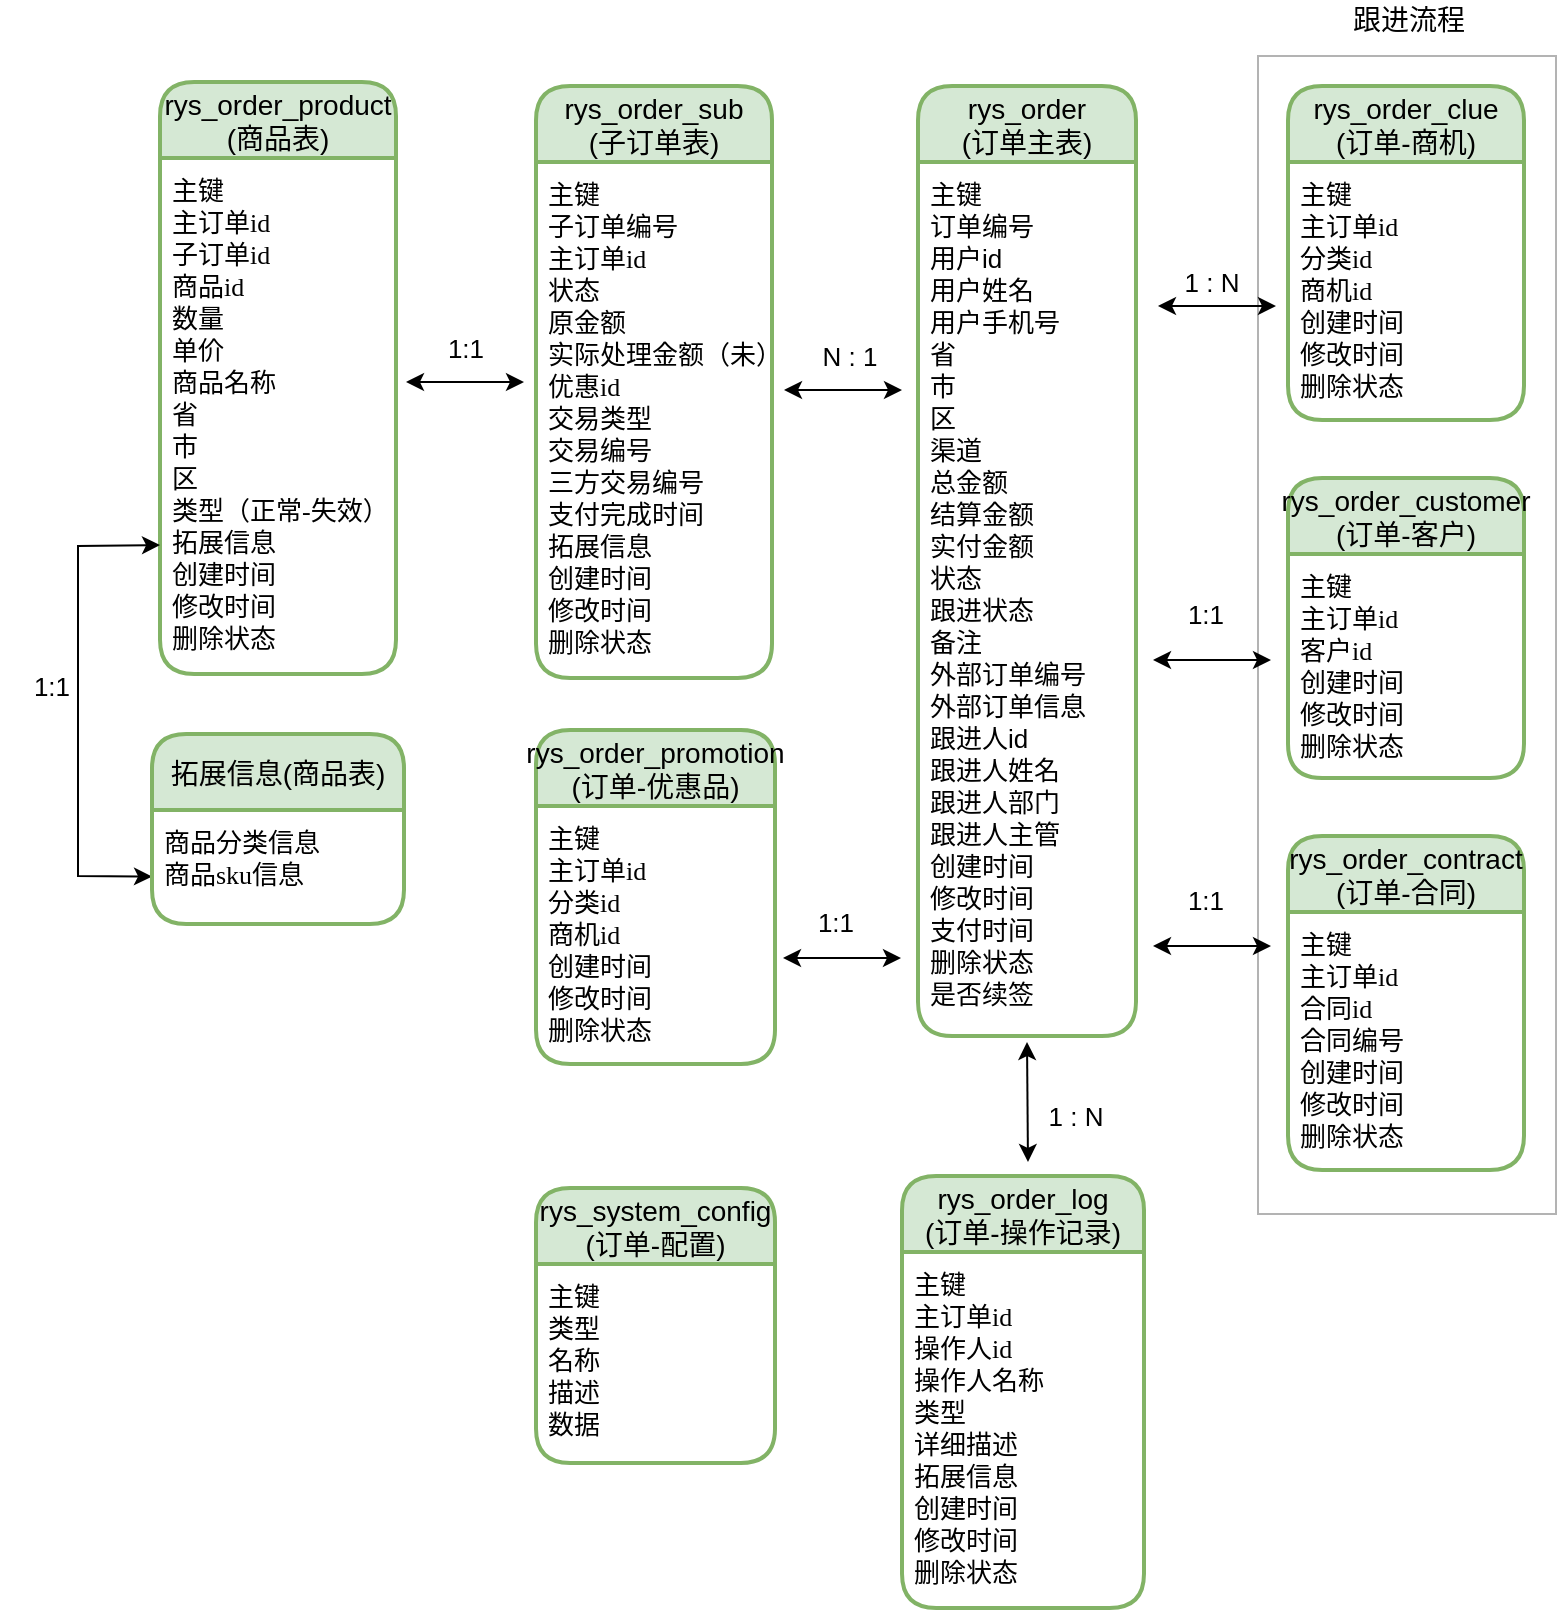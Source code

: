 <mxfile version="13.6.6" type="github"><diagram id="o3AKABB_KRbzLcZyw3go" name="第 1 页"><mxGraphModel dx="1673" dy="878" grid="0" gridSize="10" guides="1" tooltips="1" connect="1" arrows="1" fold="1" page="0" pageScale="1" pageWidth="827" pageHeight="1169" math="0" shadow="0"><root><mxCell id="0"/><mxCell id="1" parent="0"/><mxCell id="-bNErW5I90OKjNKYonKE-76" value="" style="rounded=0;whiteSpace=wrap;html=1;sketch=0;strokeColor=#B3B3B3;" vertex="1" parent="1"><mxGeometry x="728" y="80" width="149" height="579" as="geometry"/></mxCell><mxCell id="-bNErW5I90OKjNKYonKE-27" value="1:1" style="text;html=1;strokeColor=none;fillColor=none;align=center;verticalAlign=middle;whiteSpace=wrap;rounded=0;shadow=0;glass=0;fontFamily=Helvetica;fontSize=13;" vertex="1" parent="1"><mxGeometry x="306" y="216" width="52" height="20" as="geometry"/></mxCell><mxCell id="-bNErW5I90OKjNKYonKE-5" value="rys_order_product&#10;(商品表)" style="swimlane;childLayout=stackLayout;horizontal=1;startSize=38;horizontalStack=0;rounded=1;fontSize=14;fontStyle=0;strokeWidth=2;resizeParent=0;resizeLast=1;shadow=0;dashed=0;align=center;swimlaneLine=1;fillColor=#d5e8d4;strokeColor=#82b366;" vertex="1" parent="1"><mxGeometry x="179" y="93" width="118" height="296" as="geometry"/></mxCell><mxCell id="-bNErW5I90OKjNKYonKE-6" value="主键&#10;主订单id&#10;子订单id&#10;商品id&#10;数量&#10;单价&#10;商品名称&#10;省&#10;市&#10;区&#10;类型（正常-失效）&#10;拓展信息&#10;创建时间&#10;修改时间&#10;删除状态&#10;&#10;&#10;&#10;" style="align=left;strokeColor=none;fillColor=none;spacingLeft=4;fontSize=13;verticalAlign=top;resizable=0;rotatable=0;part=1;horizontal=1;spacingTop=2;spacing=2;fontFamily=Verdana;" vertex="1" parent="-bNErW5I90OKjNKYonKE-5"><mxGeometry y="38" width="118" height="258" as="geometry"/></mxCell><mxCell id="-bNErW5I90OKjNKYonKE-3" value="rys_order_sub&#10;(子订单表)" style="swimlane;childLayout=stackLayout;horizontal=1;startSize=38;horizontalStack=0;rounded=1;fontSize=14;fontStyle=0;strokeWidth=2;resizeParent=0;resizeLast=1;shadow=0;dashed=0;align=center;swimlaneLine=1;fillColor=#d5e8d4;strokeColor=#82b366;" vertex="1" parent="1"><mxGeometry x="367" y="95" width="118" height="296" as="geometry"/></mxCell><mxCell id="-bNErW5I90OKjNKYonKE-4" value="主键&#10;子订单编号&#10;主订单id&#10;状态&#10;原金额&#10;实际处理金额（未）&#10;优惠id&#10;交易类型&#10;交易编号&#10;三方交易编号&#10;支付完成时间&#10;拓展信息&#10;创建时间&#10;修改时间&#10;删除状态&#10;&#10;&#10;" style="align=left;strokeColor=none;fillColor=none;spacingLeft=4;fontSize=13;verticalAlign=top;resizable=0;rotatable=0;part=1;horizontal=1;spacingTop=2;spacing=2;fontFamily=Verdana;" vertex="1" parent="-bNErW5I90OKjNKYonKE-3"><mxGeometry y="38" width="118" height="258" as="geometry"/></mxCell><mxCell id="-bNErW5I90OKjNKYonKE-44" value="N : 1" style="text;html=1;strokeColor=none;fillColor=none;align=center;verticalAlign=middle;whiteSpace=wrap;rounded=0;shadow=0;glass=0;fontFamily=Helvetica;fontSize=13;" vertex="1" parent="1"><mxGeometry x="498" y="220" width="52" height="20" as="geometry"/></mxCell><mxCell id="-bNErW5I90OKjNKYonKE-1" value="rys_order&#10;(订单主表)" style="swimlane;childLayout=stackLayout;horizontal=1;startSize=38;horizontalStack=0;rounded=1;fontSize=14;fontStyle=0;strokeWidth=2;resizeParent=0;resizeLast=1;shadow=0;dashed=0;align=center;swimlaneLine=1;fillColor=#d5e8d4;strokeColor=#82b366;" vertex="1" parent="1"><mxGeometry x="558" y="95" width="109" height="475" as="geometry"/></mxCell><mxCell id="-bNErW5I90OKjNKYonKE-2" value="主键&#10;订单编号&#10;用户id&#10;用户姓名&#10;用户手机号&#10;省&#10;市&#10;区&#10;渠道&#10;总金额&#10;结算金额&#10;实付金额&#10;状态&#10;跟进状态&#10;备注&#10;外部订单编号&#10;外部订单信息&#10;跟进人id&#10;跟进人姓名&#10;跟进人部门&#10;跟进人主管&#10;创建时间&#10;修改时间&#10;支付时间&#10;删除状态&#10;是否续签&#10;&#10;&#10;&#10;" style="align=left;strokeColor=none;fillColor=none;spacingLeft=4;fontSize=13;verticalAlign=top;resizable=0;rotatable=0;part=1;horizontal=1;spacingTop=2;spacing=2;fontFamily=Helvetica;" vertex="1" parent="-bNErW5I90OKjNKYonKE-1"><mxGeometry y="38" width="109" height="437" as="geometry"/></mxCell><mxCell id="-bNErW5I90OKjNKYonKE-54" value="" style="shape=parallelogram;perimeter=parallelogramPerimeter;whiteSpace=wrap;html=1;fixedSize=1;rounded=1;shadow=0;dashed=0;fontSize=14;fontStyle=0;strokeColor=#82b366;strokeWidth=2;fillColor=#d5e8d4;startSize=38;" vertex="1" parent="-bNErW5I90OKjNKYonKE-1"><mxGeometry y="475" width="109" as="geometry"/></mxCell><mxCell id="-bNErW5I90OKjNKYonKE-7" value="rys_order_promotion&#10;(订单-优惠品)" style="swimlane;childLayout=stackLayout;horizontal=1;startSize=38;horizontalStack=0;rounded=1;fontSize=14;fontStyle=0;strokeWidth=2;resizeParent=0;resizeLast=1;shadow=0;dashed=0;align=center;swimlaneLine=1;fillColor=#d5e8d4;strokeColor=#82b366;" vertex="1" parent="1"><mxGeometry x="367" y="417" width="119.5" height="167" as="geometry"/></mxCell><mxCell id="-bNErW5I90OKjNKYonKE-8" value="主键&#10;主订单id&#10;分类id&#10;商机id&#10;创建时间&#10;修改时间&#10;删除状态&#10;&#10;&#10;" style="align=left;strokeColor=none;fillColor=none;spacingLeft=4;fontSize=13;verticalAlign=top;resizable=0;rotatable=0;part=1;horizontal=1;spacingTop=2;spacing=2;fontFamily=Verdana;" vertex="1" parent="-bNErW5I90OKjNKYonKE-7"><mxGeometry y="38" width="119.5" height="129" as="geometry"/></mxCell><mxCell id="-bNErW5I90OKjNKYonKE-46" value="1:1" style="text;html=1;strokeColor=none;fillColor=none;align=center;verticalAlign=middle;whiteSpace=wrap;rounded=0;shadow=0;glass=0;fontFamily=Helvetica;fontSize=13;" vertex="1" parent="1"><mxGeometry x="491" y="503" width="52" height="20" as="geometry"/></mxCell><mxCell id="-bNErW5I90OKjNKYonKE-51" value="1:1" style="text;html=1;strokeColor=none;fillColor=none;align=center;verticalAlign=middle;whiteSpace=wrap;rounded=0;shadow=0;glass=0;fontFamily=Helvetica;fontSize=13;" vertex="1" parent="1"><mxGeometry x="99" y="385" width="52" height="20" as="geometry"/></mxCell><mxCell id="-bNErW5I90OKjNKYonKE-18" value="rys_order_clue&#10;(订单-商机)" style="swimlane;childLayout=stackLayout;horizontal=1;startSize=38;horizontalStack=0;rounded=1;fontSize=14;fontStyle=0;strokeWidth=2;resizeParent=0;resizeLast=1;shadow=0;dashed=0;align=center;swimlaneLine=1;fillColor=#d5e8d4;strokeColor=#82b366;" vertex="1" parent="1"><mxGeometry x="743" y="95" width="118" height="167" as="geometry"/></mxCell><mxCell id="-bNErW5I90OKjNKYonKE-19" value="主键&#10;主订单id&#10;分类id&#10;商机id&#10;创建时间&#10;修改时间&#10;删除状态&#10;&#10;&#10;" style="align=left;strokeColor=none;fillColor=none;spacingLeft=4;fontSize=13;verticalAlign=top;resizable=0;rotatable=0;part=1;horizontal=1;spacingTop=2;spacing=2;fontFamily=Verdana;" vertex="1" parent="-bNErW5I90OKjNKYonKE-18"><mxGeometry y="38" width="118" height="129" as="geometry"/></mxCell><mxCell id="-bNErW5I90OKjNKYonKE-20" value="rys_order_customer&#10;(订单-客户)" style="swimlane;childLayout=stackLayout;horizontal=1;startSize=38;horizontalStack=0;rounded=1;fontSize=14;fontStyle=0;strokeWidth=2;resizeParent=0;resizeLast=1;shadow=0;dashed=0;align=center;swimlaneLine=1;fillColor=#d5e8d4;strokeColor=#82b366;" vertex="1" parent="1"><mxGeometry x="743" y="291" width="118" height="150" as="geometry"/></mxCell><mxCell id="-bNErW5I90OKjNKYonKE-21" value="主键&#10;主订单id&#10;客户id&#10;创建时间&#10;修改时间&#10;删除状态&#10;&#10;&#10;" style="align=left;strokeColor=none;fillColor=none;spacingLeft=4;fontSize=13;verticalAlign=top;resizable=0;rotatable=0;part=1;horizontal=1;spacingTop=2;spacing=2;fontFamily=Verdana;" vertex="1" parent="-bNErW5I90OKjNKYonKE-20"><mxGeometry y="38" width="118" height="112" as="geometry"/></mxCell><mxCell id="-bNErW5I90OKjNKYonKE-22" value="rys_order_contract&#10;(订单-合同)" style="swimlane;childLayout=stackLayout;horizontal=1;startSize=38;horizontalStack=0;rounded=1;fontSize=14;fontStyle=0;strokeWidth=2;resizeParent=0;resizeLast=1;shadow=0;dashed=0;align=center;swimlaneLine=1;fillColor=#d5e8d4;strokeColor=#82b366;" vertex="1" parent="1"><mxGeometry x="743" y="470" width="118" height="167" as="geometry"/></mxCell><mxCell id="-bNErW5I90OKjNKYonKE-23" value="主键&#10;主订单id&#10;合同id&#10;合同编号&#10;创建时间&#10;修改时间&#10;删除状态&#10;&#10;&#10;" style="align=left;strokeColor=none;fillColor=none;spacingLeft=4;fontSize=13;verticalAlign=top;resizable=0;rotatable=0;part=1;horizontal=1;spacingTop=2;spacing=2;fontFamily=Verdana;" vertex="1" parent="-bNErW5I90OKjNKYonKE-22"><mxGeometry y="38" width="118" height="129" as="geometry"/></mxCell><mxCell id="-bNErW5I90OKjNKYonKE-53" value="1 : N" style="text;html=1;strokeColor=none;fillColor=none;align=center;verticalAlign=middle;whiteSpace=wrap;rounded=0;shadow=0;glass=0;fontFamily=Helvetica;fontSize=13;" vertex="1" parent="1"><mxGeometry x="611" y="600" width="52" height="20" as="geometry"/></mxCell><mxCell id="-bNErW5I90OKjNKYonKE-55" value="" style="endArrow=classic;startArrow=classic;html=1;exitX=0;exitY=0.75;exitDx=0;exitDy=0;entryX=0;entryY=0.75;entryDx=0;entryDy=0;rounded=0;" edge="1" parent="1" source="-bNErW5I90OKjNKYonKE-6" target="-bNErW5I90OKjNKYonKE-38"><mxGeometry width="50" height="50" relative="1" as="geometry"><mxPoint x="41" y="248" as="sourcePoint"/><mxPoint x="91" y="198" as="targetPoint"/><Array as="points"><mxPoint x="138" y="325"/><mxPoint x="138" y="490"/></Array></mxGeometry></mxCell><mxCell id="-bNErW5I90OKjNKYonKE-56" value="" style="endArrow=classic;startArrow=classic;html=1;strokeColor=#000000;exitX=1.017;exitY=0.434;exitDx=0;exitDy=0;exitPerimeter=0;" edge="1" parent="1"><mxGeometry width="50" height="50" relative="1" as="geometry"><mxPoint x="302.006" y="242.972" as="sourcePoint"/><mxPoint x="361" y="243" as="targetPoint"/></mxGeometry></mxCell><mxCell id="-bNErW5I90OKjNKYonKE-57" value="" style="endArrow=classic;startArrow=classic;html=1;strokeColor=#000000;exitX=1.017;exitY=0.434;exitDx=0;exitDy=0;exitPerimeter=0;" edge="1" parent="1"><mxGeometry width="50" height="50" relative="1" as="geometry"><mxPoint x="491.006" y="247.002" as="sourcePoint"/><mxPoint x="550" y="247.03" as="targetPoint"/></mxGeometry></mxCell><mxCell id="-bNErW5I90OKjNKYonKE-59" value="" style="endArrow=classic;startArrow=classic;html=1;strokeColor=#000000;exitX=1.017;exitY=0.434;exitDx=0;exitDy=0;exitPerimeter=0;" edge="1" parent="1"><mxGeometry width="50" height="50" relative="1" as="geometry"><mxPoint x="490.506" y="531.002" as="sourcePoint"/><mxPoint x="549.5" y="531.03" as="targetPoint"/></mxGeometry></mxCell><mxCell id="-bNErW5I90OKjNKYonKE-62" value="" style="endArrow=classic;startArrow=classic;html=1;strokeColor=#000000;exitX=1.017;exitY=0.434;exitDx=0;exitDy=0;exitPerimeter=0;" edge="1" parent="1"><mxGeometry width="50" height="50" relative="1" as="geometry"><mxPoint x="677.996" y="205.002" as="sourcePoint"/><mxPoint x="736.99" y="205.03" as="targetPoint"/></mxGeometry></mxCell><mxCell id="-bNErW5I90OKjNKYonKE-63" value="1 : N" style="text;html=1;strokeColor=none;fillColor=none;align=center;verticalAlign=middle;whiteSpace=wrap;rounded=0;shadow=0;glass=0;fontFamily=Helvetica;fontSize=13;" vertex="1" parent="1"><mxGeometry x="679" y="183" width="52" height="20" as="geometry"/></mxCell><mxCell id="-bNErW5I90OKjNKYonKE-64" value="1:1" style="text;html=1;strokeColor=none;fillColor=none;align=center;verticalAlign=middle;whiteSpace=wrap;rounded=0;shadow=0;glass=0;fontFamily=Helvetica;fontSize=13;" vertex="1" parent="1"><mxGeometry x="676" y="349" width="52" height="20" as="geometry"/></mxCell><mxCell id="-bNErW5I90OKjNKYonKE-65" value="" style="endArrow=classic;startArrow=classic;html=1;strokeColor=#000000;exitX=1.017;exitY=0.434;exitDx=0;exitDy=0;exitPerimeter=0;" edge="1" parent="1"><mxGeometry width="50" height="50" relative="1" as="geometry"><mxPoint x="675.506" y="382.002" as="sourcePoint"/><mxPoint x="734.5" y="382.03" as="targetPoint"/></mxGeometry></mxCell><mxCell id="-bNErW5I90OKjNKYonKE-66" value="1:1" style="text;html=1;strokeColor=none;fillColor=none;align=center;verticalAlign=middle;whiteSpace=wrap;rounded=0;shadow=0;glass=0;fontFamily=Helvetica;fontSize=13;" vertex="1" parent="1"><mxGeometry x="676" y="492" width="52" height="20" as="geometry"/></mxCell><mxCell id="-bNErW5I90OKjNKYonKE-67" value="" style="endArrow=classic;startArrow=classic;html=1;strokeColor=#000000;exitX=1.017;exitY=0.434;exitDx=0;exitDy=0;exitPerimeter=0;" edge="1" parent="1"><mxGeometry width="50" height="50" relative="1" as="geometry"><mxPoint x="675.506" y="525.002" as="sourcePoint"/><mxPoint x="734.5" y="525.03" as="targetPoint"/></mxGeometry></mxCell><mxCell id="-bNErW5I90OKjNKYonKE-38" value="拓展信息(商品表)" style="swimlane;childLayout=stackLayout;horizontal=1;startSize=38;horizontalStack=0;rounded=1;fontSize=14;fontStyle=0;strokeWidth=2;resizeParent=0;resizeLast=1;shadow=0;dashed=0;align=center;swimlaneLine=1;fillColor=#d5e8d4;strokeColor=#82b366;" vertex="1" parent="1"><mxGeometry x="175" y="419" width="126" height="95" as="geometry"/></mxCell><mxCell id="-bNErW5I90OKjNKYonKE-39" value="商品分类信息&#10;商品sku信息" style="align=left;strokeColor=none;fillColor=none;spacingLeft=4;fontSize=13;verticalAlign=top;resizable=0;rotatable=0;part=1;horizontal=1;spacingTop=2;spacing=2;fontFamily=Verdana;" vertex="1" parent="-bNErW5I90OKjNKYonKE-38"><mxGeometry y="38" width="126" height="57" as="geometry"/></mxCell><mxCell id="-bNErW5I90OKjNKYonKE-69" value="" style="endArrow=classic;startArrow=classic;html=1;strokeColor=#000000;entryX=0.5;entryY=1;entryDx=0;entryDy=0;" edge="1" parent="1"><mxGeometry width="50" height="50" relative="1" as="geometry"><mxPoint x="613" y="633" as="sourcePoint"/><mxPoint x="612.5" y="573" as="targetPoint"/></mxGeometry></mxCell><mxCell id="-bNErW5I90OKjNKYonKE-24" value="rys_order_log&#10;(订单-操作记录)" style="swimlane;childLayout=stackLayout;horizontal=1;startSize=38;horizontalStack=0;rounded=1;fontSize=14;fontStyle=0;strokeWidth=2;resizeParent=0;resizeLast=1;shadow=0;dashed=0;align=center;swimlaneLine=1;fillColor=#d5e8d4;strokeColor=#82b366;" vertex="1" parent="1"><mxGeometry x="550" y="640" width="121" height="216" as="geometry"/></mxCell><mxCell id="-bNErW5I90OKjNKYonKE-25" value="主键&#10;主订单id&#10;操作人id&#10;操作人名称&#10;类型&#10;详细描述&#10;拓展信息&#10;创建时间&#10;修改时间&#10;删除状态&#10;&#10;&#10;" style="align=left;strokeColor=none;fillColor=none;spacingLeft=4;fontSize=13;verticalAlign=top;resizable=0;rotatable=0;part=1;horizontal=1;spacingTop=2;spacing=2;fontFamily=Verdana;" vertex="1" parent="-bNErW5I90OKjNKYonKE-24"><mxGeometry y="38" width="121" height="178" as="geometry"/></mxCell><mxCell id="-bNErW5I90OKjNKYonKE-78" value="&lt;font style=&quot;font-size: 14px&quot;&gt;跟进流程&lt;/font&gt;" style="text;html=1;strokeColor=none;fillColor=none;align=center;verticalAlign=middle;whiteSpace=wrap;rounded=0;sketch=0;" vertex="1" parent="1"><mxGeometry x="754" y="52" width="99" height="20" as="geometry"/></mxCell><mxCell id="-bNErW5I90OKjNKYonKE-72" value="rys_system_config&#10;(订单-配置)" style="swimlane;childLayout=stackLayout;horizontal=1;startSize=38;horizontalStack=0;rounded=1;fontSize=14;fontStyle=0;strokeWidth=2;resizeParent=0;resizeLast=1;shadow=0;dashed=0;align=center;swimlaneLine=1;fillColor=#d5e8d4;strokeColor=#82b366;" vertex="1" parent="1"><mxGeometry x="367" y="646" width="119.5" height="137.5" as="geometry"/></mxCell><mxCell id="-bNErW5I90OKjNKYonKE-73" value="主键&#10;类型&#10;名称&#10;描述&#10;数据&#10;&#10;" style="align=left;strokeColor=none;fillColor=none;spacingLeft=4;fontSize=13;verticalAlign=top;resizable=0;rotatable=0;part=1;horizontal=1;spacingTop=2;spacing=2;fontFamily=Verdana;" vertex="1" parent="-bNErW5I90OKjNKYonKE-72"><mxGeometry y="38" width="119.5" height="99.5" as="geometry"/></mxCell></root></mxGraphModel></diagram></mxfile>